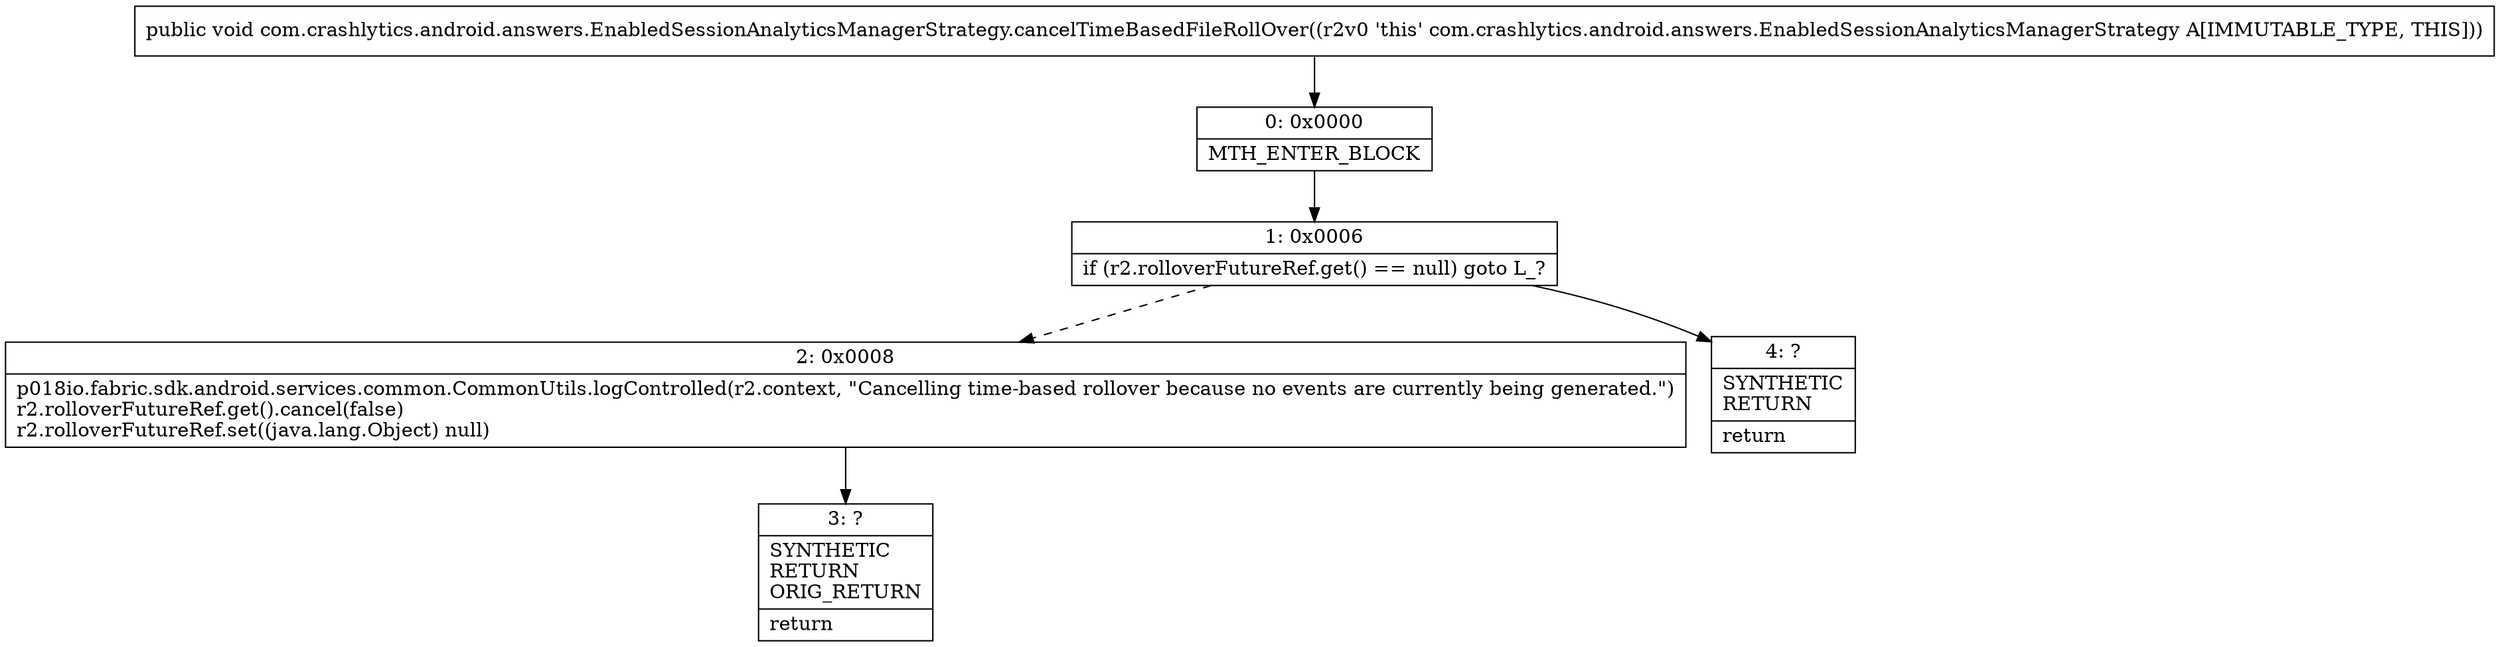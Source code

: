 digraph "CFG forcom.crashlytics.android.answers.EnabledSessionAnalyticsManagerStrategy.cancelTimeBasedFileRollOver()V" {
Node_0 [shape=record,label="{0\:\ 0x0000|MTH_ENTER_BLOCK\l}"];
Node_1 [shape=record,label="{1\:\ 0x0006|if (r2.rolloverFutureRef.get() == null) goto L_?\l}"];
Node_2 [shape=record,label="{2\:\ 0x0008|p018io.fabric.sdk.android.services.common.CommonUtils.logControlled(r2.context, \"Cancelling time\-based rollover because no events are currently being generated.\")\lr2.rolloverFutureRef.get().cancel(false)\lr2.rolloverFutureRef.set((java.lang.Object) null)\l}"];
Node_3 [shape=record,label="{3\:\ ?|SYNTHETIC\lRETURN\lORIG_RETURN\l|return\l}"];
Node_4 [shape=record,label="{4\:\ ?|SYNTHETIC\lRETURN\l|return\l}"];
MethodNode[shape=record,label="{public void com.crashlytics.android.answers.EnabledSessionAnalyticsManagerStrategy.cancelTimeBasedFileRollOver((r2v0 'this' com.crashlytics.android.answers.EnabledSessionAnalyticsManagerStrategy A[IMMUTABLE_TYPE, THIS])) }"];
MethodNode -> Node_0;
Node_0 -> Node_1;
Node_1 -> Node_2[style=dashed];
Node_1 -> Node_4;
Node_2 -> Node_3;
}

